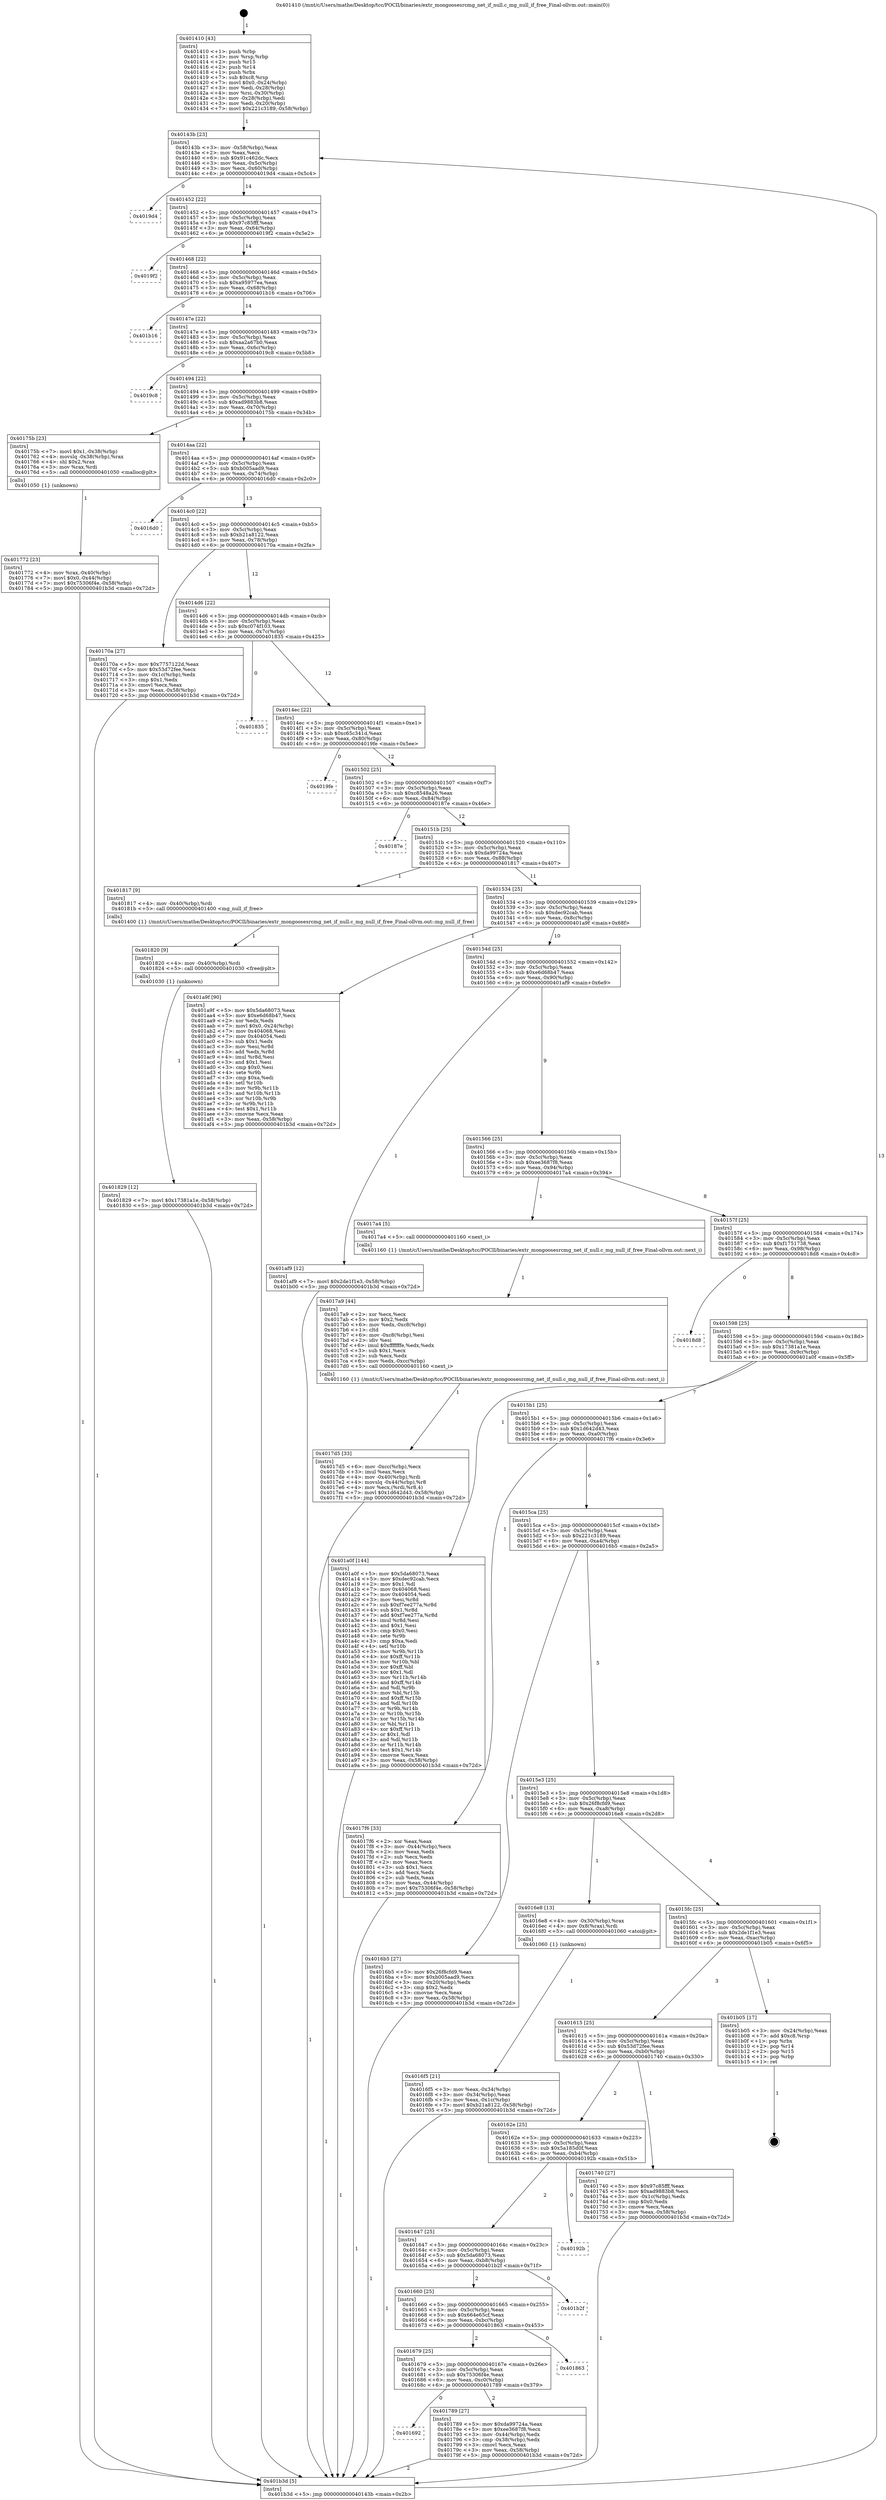 digraph "0x401410" {
  label = "0x401410 (/mnt/c/Users/mathe/Desktop/tcc/POCII/binaries/extr_mongoosesrcmg_net_if_null.c_mg_null_if_free_Final-ollvm.out::main(0))"
  labelloc = "t"
  node[shape=record]

  Entry [label="",width=0.3,height=0.3,shape=circle,fillcolor=black,style=filled]
  "0x40143b" [label="{
     0x40143b [23]\l
     | [instrs]\l
     &nbsp;&nbsp;0x40143b \<+3\>: mov -0x58(%rbp),%eax\l
     &nbsp;&nbsp;0x40143e \<+2\>: mov %eax,%ecx\l
     &nbsp;&nbsp;0x401440 \<+6\>: sub $0x91c462dc,%ecx\l
     &nbsp;&nbsp;0x401446 \<+3\>: mov %eax,-0x5c(%rbp)\l
     &nbsp;&nbsp;0x401449 \<+3\>: mov %ecx,-0x60(%rbp)\l
     &nbsp;&nbsp;0x40144c \<+6\>: je 00000000004019d4 \<main+0x5c4\>\l
  }"]
  "0x4019d4" [label="{
     0x4019d4\l
  }", style=dashed]
  "0x401452" [label="{
     0x401452 [22]\l
     | [instrs]\l
     &nbsp;&nbsp;0x401452 \<+5\>: jmp 0000000000401457 \<main+0x47\>\l
     &nbsp;&nbsp;0x401457 \<+3\>: mov -0x5c(%rbp),%eax\l
     &nbsp;&nbsp;0x40145a \<+5\>: sub $0x97c85fff,%eax\l
     &nbsp;&nbsp;0x40145f \<+3\>: mov %eax,-0x64(%rbp)\l
     &nbsp;&nbsp;0x401462 \<+6\>: je 00000000004019f2 \<main+0x5e2\>\l
  }"]
  Exit [label="",width=0.3,height=0.3,shape=circle,fillcolor=black,style=filled,peripheries=2]
  "0x4019f2" [label="{
     0x4019f2\l
  }", style=dashed]
  "0x401468" [label="{
     0x401468 [22]\l
     | [instrs]\l
     &nbsp;&nbsp;0x401468 \<+5\>: jmp 000000000040146d \<main+0x5d\>\l
     &nbsp;&nbsp;0x40146d \<+3\>: mov -0x5c(%rbp),%eax\l
     &nbsp;&nbsp;0x401470 \<+5\>: sub $0xa95977ea,%eax\l
     &nbsp;&nbsp;0x401475 \<+3\>: mov %eax,-0x68(%rbp)\l
     &nbsp;&nbsp;0x401478 \<+6\>: je 0000000000401b16 \<main+0x706\>\l
  }"]
  "0x401829" [label="{
     0x401829 [12]\l
     | [instrs]\l
     &nbsp;&nbsp;0x401829 \<+7\>: movl $0x17381a1e,-0x58(%rbp)\l
     &nbsp;&nbsp;0x401830 \<+5\>: jmp 0000000000401b3d \<main+0x72d\>\l
  }"]
  "0x401b16" [label="{
     0x401b16\l
  }", style=dashed]
  "0x40147e" [label="{
     0x40147e [22]\l
     | [instrs]\l
     &nbsp;&nbsp;0x40147e \<+5\>: jmp 0000000000401483 \<main+0x73\>\l
     &nbsp;&nbsp;0x401483 \<+3\>: mov -0x5c(%rbp),%eax\l
     &nbsp;&nbsp;0x401486 \<+5\>: sub $0xaa2a67b0,%eax\l
     &nbsp;&nbsp;0x40148b \<+3\>: mov %eax,-0x6c(%rbp)\l
     &nbsp;&nbsp;0x40148e \<+6\>: je 00000000004019c8 \<main+0x5b8\>\l
  }"]
  "0x401820" [label="{
     0x401820 [9]\l
     | [instrs]\l
     &nbsp;&nbsp;0x401820 \<+4\>: mov -0x40(%rbp),%rdi\l
     &nbsp;&nbsp;0x401824 \<+5\>: call 0000000000401030 \<free@plt\>\l
     | [calls]\l
     &nbsp;&nbsp;0x401030 \{1\} (unknown)\l
  }"]
  "0x4019c8" [label="{
     0x4019c8\l
  }", style=dashed]
  "0x401494" [label="{
     0x401494 [22]\l
     | [instrs]\l
     &nbsp;&nbsp;0x401494 \<+5\>: jmp 0000000000401499 \<main+0x89\>\l
     &nbsp;&nbsp;0x401499 \<+3\>: mov -0x5c(%rbp),%eax\l
     &nbsp;&nbsp;0x40149c \<+5\>: sub $0xad9883b8,%eax\l
     &nbsp;&nbsp;0x4014a1 \<+3\>: mov %eax,-0x70(%rbp)\l
     &nbsp;&nbsp;0x4014a4 \<+6\>: je 000000000040175b \<main+0x34b\>\l
  }"]
  "0x4017d5" [label="{
     0x4017d5 [33]\l
     | [instrs]\l
     &nbsp;&nbsp;0x4017d5 \<+6\>: mov -0xcc(%rbp),%ecx\l
     &nbsp;&nbsp;0x4017db \<+3\>: imul %eax,%ecx\l
     &nbsp;&nbsp;0x4017de \<+4\>: mov -0x40(%rbp),%rdi\l
     &nbsp;&nbsp;0x4017e2 \<+4\>: movslq -0x44(%rbp),%r8\l
     &nbsp;&nbsp;0x4017e6 \<+4\>: mov %ecx,(%rdi,%r8,4)\l
     &nbsp;&nbsp;0x4017ea \<+7\>: movl $0x1d642d43,-0x58(%rbp)\l
     &nbsp;&nbsp;0x4017f1 \<+5\>: jmp 0000000000401b3d \<main+0x72d\>\l
  }"]
  "0x40175b" [label="{
     0x40175b [23]\l
     | [instrs]\l
     &nbsp;&nbsp;0x40175b \<+7\>: movl $0x1,-0x38(%rbp)\l
     &nbsp;&nbsp;0x401762 \<+4\>: movslq -0x38(%rbp),%rax\l
     &nbsp;&nbsp;0x401766 \<+4\>: shl $0x2,%rax\l
     &nbsp;&nbsp;0x40176a \<+3\>: mov %rax,%rdi\l
     &nbsp;&nbsp;0x40176d \<+5\>: call 0000000000401050 \<malloc@plt\>\l
     | [calls]\l
     &nbsp;&nbsp;0x401050 \{1\} (unknown)\l
  }"]
  "0x4014aa" [label="{
     0x4014aa [22]\l
     | [instrs]\l
     &nbsp;&nbsp;0x4014aa \<+5\>: jmp 00000000004014af \<main+0x9f\>\l
     &nbsp;&nbsp;0x4014af \<+3\>: mov -0x5c(%rbp),%eax\l
     &nbsp;&nbsp;0x4014b2 \<+5\>: sub $0xb005aad9,%eax\l
     &nbsp;&nbsp;0x4014b7 \<+3\>: mov %eax,-0x74(%rbp)\l
     &nbsp;&nbsp;0x4014ba \<+6\>: je 00000000004016d0 \<main+0x2c0\>\l
  }"]
  "0x4017a9" [label="{
     0x4017a9 [44]\l
     | [instrs]\l
     &nbsp;&nbsp;0x4017a9 \<+2\>: xor %ecx,%ecx\l
     &nbsp;&nbsp;0x4017ab \<+5\>: mov $0x2,%edx\l
     &nbsp;&nbsp;0x4017b0 \<+6\>: mov %edx,-0xc8(%rbp)\l
     &nbsp;&nbsp;0x4017b6 \<+1\>: cltd\l
     &nbsp;&nbsp;0x4017b7 \<+6\>: mov -0xc8(%rbp),%esi\l
     &nbsp;&nbsp;0x4017bd \<+2\>: idiv %esi\l
     &nbsp;&nbsp;0x4017bf \<+6\>: imul $0xfffffffe,%edx,%edx\l
     &nbsp;&nbsp;0x4017c5 \<+3\>: sub $0x1,%ecx\l
     &nbsp;&nbsp;0x4017c8 \<+2\>: sub %ecx,%edx\l
     &nbsp;&nbsp;0x4017ca \<+6\>: mov %edx,-0xcc(%rbp)\l
     &nbsp;&nbsp;0x4017d0 \<+5\>: call 0000000000401160 \<next_i\>\l
     | [calls]\l
     &nbsp;&nbsp;0x401160 \{1\} (/mnt/c/Users/mathe/Desktop/tcc/POCII/binaries/extr_mongoosesrcmg_net_if_null.c_mg_null_if_free_Final-ollvm.out::next_i)\l
  }"]
  "0x4016d0" [label="{
     0x4016d0\l
  }", style=dashed]
  "0x4014c0" [label="{
     0x4014c0 [22]\l
     | [instrs]\l
     &nbsp;&nbsp;0x4014c0 \<+5\>: jmp 00000000004014c5 \<main+0xb5\>\l
     &nbsp;&nbsp;0x4014c5 \<+3\>: mov -0x5c(%rbp),%eax\l
     &nbsp;&nbsp;0x4014c8 \<+5\>: sub $0xb21a8122,%eax\l
     &nbsp;&nbsp;0x4014cd \<+3\>: mov %eax,-0x78(%rbp)\l
     &nbsp;&nbsp;0x4014d0 \<+6\>: je 000000000040170a \<main+0x2fa\>\l
  }"]
  "0x401692" [label="{
     0x401692\l
  }", style=dashed]
  "0x40170a" [label="{
     0x40170a [27]\l
     | [instrs]\l
     &nbsp;&nbsp;0x40170a \<+5\>: mov $0x7757122d,%eax\l
     &nbsp;&nbsp;0x40170f \<+5\>: mov $0x53d72fee,%ecx\l
     &nbsp;&nbsp;0x401714 \<+3\>: mov -0x1c(%rbp),%edx\l
     &nbsp;&nbsp;0x401717 \<+3\>: cmp $0x1,%edx\l
     &nbsp;&nbsp;0x40171a \<+3\>: cmovl %ecx,%eax\l
     &nbsp;&nbsp;0x40171d \<+3\>: mov %eax,-0x58(%rbp)\l
     &nbsp;&nbsp;0x401720 \<+5\>: jmp 0000000000401b3d \<main+0x72d\>\l
  }"]
  "0x4014d6" [label="{
     0x4014d6 [22]\l
     | [instrs]\l
     &nbsp;&nbsp;0x4014d6 \<+5\>: jmp 00000000004014db \<main+0xcb\>\l
     &nbsp;&nbsp;0x4014db \<+3\>: mov -0x5c(%rbp),%eax\l
     &nbsp;&nbsp;0x4014de \<+5\>: sub $0xc074f103,%eax\l
     &nbsp;&nbsp;0x4014e3 \<+3\>: mov %eax,-0x7c(%rbp)\l
     &nbsp;&nbsp;0x4014e6 \<+6\>: je 0000000000401835 \<main+0x425\>\l
  }"]
  "0x401789" [label="{
     0x401789 [27]\l
     | [instrs]\l
     &nbsp;&nbsp;0x401789 \<+5\>: mov $0xda99724a,%eax\l
     &nbsp;&nbsp;0x40178e \<+5\>: mov $0xee3687f8,%ecx\l
     &nbsp;&nbsp;0x401793 \<+3\>: mov -0x44(%rbp),%edx\l
     &nbsp;&nbsp;0x401796 \<+3\>: cmp -0x38(%rbp),%edx\l
     &nbsp;&nbsp;0x401799 \<+3\>: cmovl %ecx,%eax\l
     &nbsp;&nbsp;0x40179c \<+3\>: mov %eax,-0x58(%rbp)\l
     &nbsp;&nbsp;0x40179f \<+5\>: jmp 0000000000401b3d \<main+0x72d\>\l
  }"]
  "0x401835" [label="{
     0x401835\l
  }", style=dashed]
  "0x4014ec" [label="{
     0x4014ec [22]\l
     | [instrs]\l
     &nbsp;&nbsp;0x4014ec \<+5\>: jmp 00000000004014f1 \<main+0xe1\>\l
     &nbsp;&nbsp;0x4014f1 \<+3\>: mov -0x5c(%rbp),%eax\l
     &nbsp;&nbsp;0x4014f4 \<+5\>: sub $0xc65c341d,%eax\l
     &nbsp;&nbsp;0x4014f9 \<+3\>: mov %eax,-0x80(%rbp)\l
     &nbsp;&nbsp;0x4014fc \<+6\>: je 00000000004019fe \<main+0x5ee\>\l
  }"]
  "0x401679" [label="{
     0x401679 [25]\l
     | [instrs]\l
     &nbsp;&nbsp;0x401679 \<+5\>: jmp 000000000040167e \<main+0x26e\>\l
     &nbsp;&nbsp;0x40167e \<+3\>: mov -0x5c(%rbp),%eax\l
     &nbsp;&nbsp;0x401681 \<+5\>: sub $0x75306f4e,%eax\l
     &nbsp;&nbsp;0x401686 \<+6\>: mov %eax,-0xc0(%rbp)\l
     &nbsp;&nbsp;0x40168c \<+6\>: je 0000000000401789 \<main+0x379\>\l
  }"]
  "0x4019fe" [label="{
     0x4019fe\l
  }", style=dashed]
  "0x401502" [label="{
     0x401502 [25]\l
     | [instrs]\l
     &nbsp;&nbsp;0x401502 \<+5\>: jmp 0000000000401507 \<main+0xf7\>\l
     &nbsp;&nbsp;0x401507 \<+3\>: mov -0x5c(%rbp),%eax\l
     &nbsp;&nbsp;0x40150a \<+5\>: sub $0xc8548a26,%eax\l
     &nbsp;&nbsp;0x40150f \<+6\>: mov %eax,-0x84(%rbp)\l
     &nbsp;&nbsp;0x401515 \<+6\>: je 000000000040187e \<main+0x46e\>\l
  }"]
  "0x401863" [label="{
     0x401863\l
  }", style=dashed]
  "0x40187e" [label="{
     0x40187e\l
  }", style=dashed]
  "0x40151b" [label="{
     0x40151b [25]\l
     | [instrs]\l
     &nbsp;&nbsp;0x40151b \<+5\>: jmp 0000000000401520 \<main+0x110\>\l
     &nbsp;&nbsp;0x401520 \<+3\>: mov -0x5c(%rbp),%eax\l
     &nbsp;&nbsp;0x401523 \<+5\>: sub $0xda99724a,%eax\l
     &nbsp;&nbsp;0x401528 \<+6\>: mov %eax,-0x88(%rbp)\l
     &nbsp;&nbsp;0x40152e \<+6\>: je 0000000000401817 \<main+0x407\>\l
  }"]
  "0x401660" [label="{
     0x401660 [25]\l
     | [instrs]\l
     &nbsp;&nbsp;0x401660 \<+5\>: jmp 0000000000401665 \<main+0x255\>\l
     &nbsp;&nbsp;0x401665 \<+3\>: mov -0x5c(%rbp),%eax\l
     &nbsp;&nbsp;0x401668 \<+5\>: sub $0x664e65cf,%eax\l
     &nbsp;&nbsp;0x40166d \<+6\>: mov %eax,-0xbc(%rbp)\l
     &nbsp;&nbsp;0x401673 \<+6\>: je 0000000000401863 \<main+0x453\>\l
  }"]
  "0x401817" [label="{
     0x401817 [9]\l
     | [instrs]\l
     &nbsp;&nbsp;0x401817 \<+4\>: mov -0x40(%rbp),%rdi\l
     &nbsp;&nbsp;0x40181b \<+5\>: call 0000000000401400 \<mg_null_if_free\>\l
     | [calls]\l
     &nbsp;&nbsp;0x401400 \{1\} (/mnt/c/Users/mathe/Desktop/tcc/POCII/binaries/extr_mongoosesrcmg_net_if_null.c_mg_null_if_free_Final-ollvm.out::mg_null_if_free)\l
  }"]
  "0x401534" [label="{
     0x401534 [25]\l
     | [instrs]\l
     &nbsp;&nbsp;0x401534 \<+5\>: jmp 0000000000401539 \<main+0x129\>\l
     &nbsp;&nbsp;0x401539 \<+3\>: mov -0x5c(%rbp),%eax\l
     &nbsp;&nbsp;0x40153c \<+5\>: sub $0xdec92cab,%eax\l
     &nbsp;&nbsp;0x401541 \<+6\>: mov %eax,-0x8c(%rbp)\l
     &nbsp;&nbsp;0x401547 \<+6\>: je 0000000000401a9f \<main+0x68f\>\l
  }"]
  "0x401b2f" [label="{
     0x401b2f\l
  }", style=dashed]
  "0x401a9f" [label="{
     0x401a9f [90]\l
     | [instrs]\l
     &nbsp;&nbsp;0x401a9f \<+5\>: mov $0x5da68073,%eax\l
     &nbsp;&nbsp;0x401aa4 \<+5\>: mov $0xe6d68b47,%ecx\l
     &nbsp;&nbsp;0x401aa9 \<+2\>: xor %edx,%edx\l
     &nbsp;&nbsp;0x401aab \<+7\>: movl $0x0,-0x24(%rbp)\l
     &nbsp;&nbsp;0x401ab2 \<+7\>: mov 0x404068,%esi\l
     &nbsp;&nbsp;0x401ab9 \<+7\>: mov 0x404054,%edi\l
     &nbsp;&nbsp;0x401ac0 \<+3\>: sub $0x1,%edx\l
     &nbsp;&nbsp;0x401ac3 \<+3\>: mov %esi,%r8d\l
     &nbsp;&nbsp;0x401ac6 \<+3\>: add %edx,%r8d\l
     &nbsp;&nbsp;0x401ac9 \<+4\>: imul %r8d,%esi\l
     &nbsp;&nbsp;0x401acd \<+3\>: and $0x1,%esi\l
     &nbsp;&nbsp;0x401ad0 \<+3\>: cmp $0x0,%esi\l
     &nbsp;&nbsp;0x401ad3 \<+4\>: sete %r9b\l
     &nbsp;&nbsp;0x401ad7 \<+3\>: cmp $0xa,%edi\l
     &nbsp;&nbsp;0x401ada \<+4\>: setl %r10b\l
     &nbsp;&nbsp;0x401ade \<+3\>: mov %r9b,%r11b\l
     &nbsp;&nbsp;0x401ae1 \<+3\>: and %r10b,%r11b\l
     &nbsp;&nbsp;0x401ae4 \<+3\>: xor %r10b,%r9b\l
     &nbsp;&nbsp;0x401ae7 \<+3\>: or %r9b,%r11b\l
     &nbsp;&nbsp;0x401aea \<+4\>: test $0x1,%r11b\l
     &nbsp;&nbsp;0x401aee \<+3\>: cmovne %ecx,%eax\l
     &nbsp;&nbsp;0x401af1 \<+3\>: mov %eax,-0x58(%rbp)\l
     &nbsp;&nbsp;0x401af4 \<+5\>: jmp 0000000000401b3d \<main+0x72d\>\l
  }"]
  "0x40154d" [label="{
     0x40154d [25]\l
     | [instrs]\l
     &nbsp;&nbsp;0x40154d \<+5\>: jmp 0000000000401552 \<main+0x142\>\l
     &nbsp;&nbsp;0x401552 \<+3\>: mov -0x5c(%rbp),%eax\l
     &nbsp;&nbsp;0x401555 \<+5\>: sub $0xe6d68b47,%eax\l
     &nbsp;&nbsp;0x40155a \<+6\>: mov %eax,-0x90(%rbp)\l
     &nbsp;&nbsp;0x401560 \<+6\>: je 0000000000401af9 \<main+0x6e9\>\l
  }"]
  "0x401647" [label="{
     0x401647 [25]\l
     | [instrs]\l
     &nbsp;&nbsp;0x401647 \<+5\>: jmp 000000000040164c \<main+0x23c\>\l
     &nbsp;&nbsp;0x40164c \<+3\>: mov -0x5c(%rbp),%eax\l
     &nbsp;&nbsp;0x40164f \<+5\>: sub $0x5da68073,%eax\l
     &nbsp;&nbsp;0x401654 \<+6\>: mov %eax,-0xb8(%rbp)\l
     &nbsp;&nbsp;0x40165a \<+6\>: je 0000000000401b2f \<main+0x71f\>\l
  }"]
  "0x401af9" [label="{
     0x401af9 [12]\l
     | [instrs]\l
     &nbsp;&nbsp;0x401af9 \<+7\>: movl $0x2de1f1e3,-0x58(%rbp)\l
     &nbsp;&nbsp;0x401b00 \<+5\>: jmp 0000000000401b3d \<main+0x72d\>\l
  }"]
  "0x401566" [label="{
     0x401566 [25]\l
     | [instrs]\l
     &nbsp;&nbsp;0x401566 \<+5\>: jmp 000000000040156b \<main+0x15b\>\l
     &nbsp;&nbsp;0x40156b \<+3\>: mov -0x5c(%rbp),%eax\l
     &nbsp;&nbsp;0x40156e \<+5\>: sub $0xee3687f8,%eax\l
     &nbsp;&nbsp;0x401573 \<+6\>: mov %eax,-0x94(%rbp)\l
     &nbsp;&nbsp;0x401579 \<+6\>: je 00000000004017a4 \<main+0x394\>\l
  }"]
  "0x40192b" [label="{
     0x40192b\l
  }", style=dashed]
  "0x4017a4" [label="{
     0x4017a4 [5]\l
     | [instrs]\l
     &nbsp;&nbsp;0x4017a4 \<+5\>: call 0000000000401160 \<next_i\>\l
     | [calls]\l
     &nbsp;&nbsp;0x401160 \{1\} (/mnt/c/Users/mathe/Desktop/tcc/POCII/binaries/extr_mongoosesrcmg_net_if_null.c_mg_null_if_free_Final-ollvm.out::next_i)\l
  }"]
  "0x40157f" [label="{
     0x40157f [25]\l
     | [instrs]\l
     &nbsp;&nbsp;0x40157f \<+5\>: jmp 0000000000401584 \<main+0x174\>\l
     &nbsp;&nbsp;0x401584 \<+3\>: mov -0x5c(%rbp),%eax\l
     &nbsp;&nbsp;0x401587 \<+5\>: sub $0xf1751738,%eax\l
     &nbsp;&nbsp;0x40158c \<+6\>: mov %eax,-0x98(%rbp)\l
     &nbsp;&nbsp;0x401592 \<+6\>: je 00000000004018d8 \<main+0x4c8\>\l
  }"]
  "0x401772" [label="{
     0x401772 [23]\l
     | [instrs]\l
     &nbsp;&nbsp;0x401772 \<+4\>: mov %rax,-0x40(%rbp)\l
     &nbsp;&nbsp;0x401776 \<+7\>: movl $0x0,-0x44(%rbp)\l
     &nbsp;&nbsp;0x40177d \<+7\>: movl $0x75306f4e,-0x58(%rbp)\l
     &nbsp;&nbsp;0x401784 \<+5\>: jmp 0000000000401b3d \<main+0x72d\>\l
  }"]
  "0x4018d8" [label="{
     0x4018d8\l
  }", style=dashed]
  "0x401598" [label="{
     0x401598 [25]\l
     | [instrs]\l
     &nbsp;&nbsp;0x401598 \<+5\>: jmp 000000000040159d \<main+0x18d\>\l
     &nbsp;&nbsp;0x40159d \<+3\>: mov -0x5c(%rbp),%eax\l
     &nbsp;&nbsp;0x4015a0 \<+5\>: sub $0x17381a1e,%eax\l
     &nbsp;&nbsp;0x4015a5 \<+6\>: mov %eax,-0x9c(%rbp)\l
     &nbsp;&nbsp;0x4015ab \<+6\>: je 0000000000401a0f \<main+0x5ff\>\l
  }"]
  "0x40162e" [label="{
     0x40162e [25]\l
     | [instrs]\l
     &nbsp;&nbsp;0x40162e \<+5\>: jmp 0000000000401633 \<main+0x223\>\l
     &nbsp;&nbsp;0x401633 \<+3\>: mov -0x5c(%rbp),%eax\l
     &nbsp;&nbsp;0x401636 \<+5\>: sub $0x5a185d0f,%eax\l
     &nbsp;&nbsp;0x40163b \<+6\>: mov %eax,-0xb4(%rbp)\l
     &nbsp;&nbsp;0x401641 \<+6\>: je 000000000040192b \<main+0x51b\>\l
  }"]
  "0x401a0f" [label="{
     0x401a0f [144]\l
     | [instrs]\l
     &nbsp;&nbsp;0x401a0f \<+5\>: mov $0x5da68073,%eax\l
     &nbsp;&nbsp;0x401a14 \<+5\>: mov $0xdec92cab,%ecx\l
     &nbsp;&nbsp;0x401a19 \<+2\>: mov $0x1,%dl\l
     &nbsp;&nbsp;0x401a1b \<+7\>: mov 0x404068,%esi\l
     &nbsp;&nbsp;0x401a22 \<+7\>: mov 0x404054,%edi\l
     &nbsp;&nbsp;0x401a29 \<+3\>: mov %esi,%r8d\l
     &nbsp;&nbsp;0x401a2c \<+7\>: sub $0xf7ee277a,%r8d\l
     &nbsp;&nbsp;0x401a33 \<+4\>: sub $0x1,%r8d\l
     &nbsp;&nbsp;0x401a37 \<+7\>: add $0xf7ee277a,%r8d\l
     &nbsp;&nbsp;0x401a3e \<+4\>: imul %r8d,%esi\l
     &nbsp;&nbsp;0x401a42 \<+3\>: and $0x1,%esi\l
     &nbsp;&nbsp;0x401a45 \<+3\>: cmp $0x0,%esi\l
     &nbsp;&nbsp;0x401a48 \<+4\>: sete %r9b\l
     &nbsp;&nbsp;0x401a4c \<+3\>: cmp $0xa,%edi\l
     &nbsp;&nbsp;0x401a4f \<+4\>: setl %r10b\l
     &nbsp;&nbsp;0x401a53 \<+3\>: mov %r9b,%r11b\l
     &nbsp;&nbsp;0x401a56 \<+4\>: xor $0xff,%r11b\l
     &nbsp;&nbsp;0x401a5a \<+3\>: mov %r10b,%bl\l
     &nbsp;&nbsp;0x401a5d \<+3\>: xor $0xff,%bl\l
     &nbsp;&nbsp;0x401a60 \<+3\>: xor $0x1,%dl\l
     &nbsp;&nbsp;0x401a63 \<+3\>: mov %r11b,%r14b\l
     &nbsp;&nbsp;0x401a66 \<+4\>: and $0xff,%r14b\l
     &nbsp;&nbsp;0x401a6a \<+3\>: and %dl,%r9b\l
     &nbsp;&nbsp;0x401a6d \<+3\>: mov %bl,%r15b\l
     &nbsp;&nbsp;0x401a70 \<+4\>: and $0xff,%r15b\l
     &nbsp;&nbsp;0x401a74 \<+3\>: and %dl,%r10b\l
     &nbsp;&nbsp;0x401a77 \<+3\>: or %r9b,%r14b\l
     &nbsp;&nbsp;0x401a7a \<+3\>: or %r10b,%r15b\l
     &nbsp;&nbsp;0x401a7d \<+3\>: xor %r15b,%r14b\l
     &nbsp;&nbsp;0x401a80 \<+3\>: or %bl,%r11b\l
     &nbsp;&nbsp;0x401a83 \<+4\>: xor $0xff,%r11b\l
     &nbsp;&nbsp;0x401a87 \<+3\>: or $0x1,%dl\l
     &nbsp;&nbsp;0x401a8a \<+3\>: and %dl,%r11b\l
     &nbsp;&nbsp;0x401a8d \<+3\>: or %r11b,%r14b\l
     &nbsp;&nbsp;0x401a90 \<+4\>: test $0x1,%r14b\l
     &nbsp;&nbsp;0x401a94 \<+3\>: cmovne %ecx,%eax\l
     &nbsp;&nbsp;0x401a97 \<+3\>: mov %eax,-0x58(%rbp)\l
     &nbsp;&nbsp;0x401a9a \<+5\>: jmp 0000000000401b3d \<main+0x72d\>\l
  }"]
  "0x4015b1" [label="{
     0x4015b1 [25]\l
     | [instrs]\l
     &nbsp;&nbsp;0x4015b1 \<+5\>: jmp 00000000004015b6 \<main+0x1a6\>\l
     &nbsp;&nbsp;0x4015b6 \<+3\>: mov -0x5c(%rbp),%eax\l
     &nbsp;&nbsp;0x4015b9 \<+5\>: sub $0x1d642d43,%eax\l
     &nbsp;&nbsp;0x4015be \<+6\>: mov %eax,-0xa0(%rbp)\l
     &nbsp;&nbsp;0x4015c4 \<+6\>: je 00000000004017f6 \<main+0x3e6\>\l
  }"]
  "0x401740" [label="{
     0x401740 [27]\l
     | [instrs]\l
     &nbsp;&nbsp;0x401740 \<+5\>: mov $0x97c85fff,%eax\l
     &nbsp;&nbsp;0x401745 \<+5\>: mov $0xad9883b8,%ecx\l
     &nbsp;&nbsp;0x40174a \<+3\>: mov -0x1c(%rbp),%edx\l
     &nbsp;&nbsp;0x40174d \<+3\>: cmp $0x0,%edx\l
     &nbsp;&nbsp;0x401750 \<+3\>: cmove %ecx,%eax\l
     &nbsp;&nbsp;0x401753 \<+3\>: mov %eax,-0x58(%rbp)\l
     &nbsp;&nbsp;0x401756 \<+5\>: jmp 0000000000401b3d \<main+0x72d\>\l
  }"]
  "0x4017f6" [label="{
     0x4017f6 [33]\l
     | [instrs]\l
     &nbsp;&nbsp;0x4017f6 \<+2\>: xor %eax,%eax\l
     &nbsp;&nbsp;0x4017f8 \<+3\>: mov -0x44(%rbp),%ecx\l
     &nbsp;&nbsp;0x4017fb \<+2\>: mov %eax,%edx\l
     &nbsp;&nbsp;0x4017fd \<+2\>: sub %ecx,%edx\l
     &nbsp;&nbsp;0x4017ff \<+2\>: mov %eax,%ecx\l
     &nbsp;&nbsp;0x401801 \<+3\>: sub $0x1,%ecx\l
     &nbsp;&nbsp;0x401804 \<+2\>: add %ecx,%edx\l
     &nbsp;&nbsp;0x401806 \<+2\>: sub %edx,%eax\l
     &nbsp;&nbsp;0x401808 \<+3\>: mov %eax,-0x44(%rbp)\l
     &nbsp;&nbsp;0x40180b \<+7\>: movl $0x75306f4e,-0x58(%rbp)\l
     &nbsp;&nbsp;0x401812 \<+5\>: jmp 0000000000401b3d \<main+0x72d\>\l
  }"]
  "0x4015ca" [label="{
     0x4015ca [25]\l
     | [instrs]\l
     &nbsp;&nbsp;0x4015ca \<+5\>: jmp 00000000004015cf \<main+0x1bf\>\l
     &nbsp;&nbsp;0x4015cf \<+3\>: mov -0x5c(%rbp),%eax\l
     &nbsp;&nbsp;0x4015d2 \<+5\>: sub $0x221c3189,%eax\l
     &nbsp;&nbsp;0x4015d7 \<+6\>: mov %eax,-0xa4(%rbp)\l
     &nbsp;&nbsp;0x4015dd \<+6\>: je 00000000004016b5 \<main+0x2a5\>\l
  }"]
  "0x401615" [label="{
     0x401615 [25]\l
     | [instrs]\l
     &nbsp;&nbsp;0x401615 \<+5\>: jmp 000000000040161a \<main+0x20a\>\l
     &nbsp;&nbsp;0x40161a \<+3\>: mov -0x5c(%rbp),%eax\l
     &nbsp;&nbsp;0x40161d \<+5\>: sub $0x53d72fee,%eax\l
     &nbsp;&nbsp;0x401622 \<+6\>: mov %eax,-0xb0(%rbp)\l
     &nbsp;&nbsp;0x401628 \<+6\>: je 0000000000401740 \<main+0x330\>\l
  }"]
  "0x4016b5" [label="{
     0x4016b5 [27]\l
     | [instrs]\l
     &nbsp;&nbsp;0x4016b5 \<+5\>: mov $0x26f8cfd9,%eax\l
     &nbsp;&nbsp;0x4016ba \<+5\>: mov $0xb005aad9,%ecx\l
     &nbsp;&nbsp;0x4016bf \<+3\>: mov -0x20(%rbp),%edx\l
     &nbsp;&nbsp;0x4016c2 \<+3\>: cmp $0x2,%edx\l
     &nbsp;&nbsp;0x4016c5 \<+3\>: cmovne %ecx,%eax\l
     &nbsp;&nbsp;0x4016c8 \<+3\>: mov %eax,-0x58(%rbp)\l
     &nbsp;&nbsp;0x4016cb \<+5\>: jmp 0000000000401b3d \<main+0x72d\>\l
  }"]
  "0x4015e3" [label="{
     0x4015e3 [25]\l
     | [instrs]\l
     &nbsp;&nbsp;0x4015e3 \<+5\>: jmp 00000000004015e8 \<main+0x1d8\>\l
     &nbsp;&nbsp;0x4015e8 \<+3\>: mov -0x5c(%rbp),%eax\l
     &nbsp;&nbsp;0x4015eb \<+5\>: sub $0x26f8cfd9,%eax\l
     &nbsp;&nbsp;0x4015f0 \<+6\>: mov %eax,-0xa8(%rbp)\l
     &nbsp;&nbsp;0x4015f6 \<+6\>: je 00000000004016e8 \<main+0x2d8\>\l
  }"]
  "0x401b3d" [label="{
     0x401b3d [5]\l
     | [instrs]\l
     &nbsp;&nbsp;0x401b3d \<+5\>: jmp 000000000040143b \<main+0x2b\>\l
  }"]
  "0x401410" [label="{
     0x401410 [43]\l
     | [instrs]\l
     &nbsp;&nbsp;0x401410 \<+1\>: push %rbp\l
     &nbsp;&nbsp;0x401411 \<+3\>: mov %rsp,%rbp\l
     &nbsp;&nbsp;0x401414 \<+2\>: push %r15\l
     &nbsp;&nbsp;0x401416 \<+2\>: push %r14\l
     &nbsp;&nbsp;0x401418 \<+1\>: push %rbx\l
     &nbsp;&nbsp;0x401419 \<+7\>: sub $0xc8,%rsp\l
     &nbsp;&nbsp;0x401420 \<+7\>: movl $0x0,-0x24(%rbp)\l
     &nbsp;&nbsp;0x401427 \<+3\>: mov %edi,-0x28(%rbp)\l
     &nbsp;&nbsp;0x40142a \<+4\>: mov %rsi,-0x30(%rbp)\l
     &nbsp;&nbsp;0x40142e \<+3\>: mov -0x28(%rbp),%edi\l
     &nbsp;&nbsp;0x401431 \<+3\>: mov %edi,-0x20(%rbp)\l
     &nbsp;&nbsp;0x401434 \<+7\>: movl $0x221c3189,-0x58(%rbp)\l
  }"]
  "0x401b05" [label="{
     0x401b05 [17]\l
     | [instrs]\l
     &nbsp;&nbsp;0x401b05 \<+3\>: mov -0x24(%rbp),%eax\l
     &nbsp;&nbsp;0x401b08 \<+7\>: add $0xc8,%rsp\l
     &nbsp;&nbsp;0x401b0f \<+1\>: pop %rbx\l
     &nbsp;&nbsp;0x401b10 \<+2\>: pop %r14\l
     &nbsp;&nbsp;0x401b12 \<+2\>: pop %r15\l
     &nbsp;&nbsp;0x401b14 \<+1\>: pop %rbp\l
     &nbsp;&nbsp;0x401b15 \<+1\>: ret\l
  }"]
  "0x4016e8" [label="{
     0x4016e8 [13]\l
     | [instrs]\l
     &nbsp;&nbsp;0x4016e8 \<+4\>: mov -0x30(%rbp),%rax\l
     &nbsp;&nbsp;0x4016ec \<+4\>: mov 0x8(%rax),%rdi\l
     &nbsp;&nbsp;0x4016f0 \<+5\>: call 0000000000401060 \<atoi@plt\>\l
     | [calls]\l
     &nbsp;&nbsp;0x401060 \{1\} (unknown)\l
  }"]
  "0x4015fc" [label="{
     0x4015fc [25]\l
     | [instrs]\l
     &nbsp;&nbsp;0x4015fc \<+5\>: jmp 0000000000401601 \<main+0x1f1\>\l
     &nbsp;&nbsp;0x401601 \<+3\>: mov -0x5c(%rbp),%eax\l
     &nbsp;&nbsp;0x401604 \<+5\>: sub $0x2de1f1e3,%eax\l
     &nbsp;&nbsp;0x401609 \<+6\>: mov %eax,-0xac(%rbp)\l
     &nbsp;&nbsp;0x40160f \<+6\>: je 0000000000401b05 \<main+0x6f5\>\l
  }"]
  "0x4016f5" [label="{
     0x4016f5 [21]\l
     | [instrs]\l
     &nbsp;&nbsp;0x4016f5 \<+3\>: mov %eax,-0x34(%rbp)\l
     &nbsp;&nbsp;0x4016f8 \<+3\>: mov -0x34(%rbp),%eax\l
     &nbsp;&nbsp;0x4016fb \<+3\>: mov %eax,-0x1c(%rbp)\l
     &nbsp;&nbsp;0x4016fe \<+7\>: movl $0xb21a8122,-0x58(%rbp)\l
     &nbsp;&nbsp;0x401705 \<+5\>: jmp 0000000000401b3d \<main+0x72d\>\l
  }"]
  Entry -> "0x401410" [label=" 1"]
  "0x40143b" -> "0x4019d4" [label=" 0"]
  "0x40143b" -> "0x401452" [label=" 14"]
  "0x401b05" -> Exit [label=" 1"]
  "0x401452" -> "0x4019f2" [label=" 0"]
  "0x401452" -> "0x401468" [label=" 14"]
  "0x401af9" -> "0x401b3d" [label=" 1"]
  "0x401468" -> "0x401b16" [label=" 0"]
  "0x401468" -> "0x40147e" [label=" 14"]
  "0x401a9f" -> "0x401b3d" [label=" 1"]
  "0x40147e" -> "0x4019c8" [label=" 0"]
  "0x40147e" -> "0x401494" [label=" 14"]
  "0x401a0f" -> "0x401b3d" [label=" 1"]
  "0x401494" -> "0x40175b" [label=" 1"]
  "0x401494" -> "0x4014aa" [label=" 13"]
  "0x401829" -> "0x401b3d" [label=" 1"]
  "0x4014aa" -> "0x4016d0" [label=" 0"]
  "0x4014aa" -> "0x4014c0" [label=" 13"]
  "0x401820" -> "0x401829" [label=" 1"]
  "0x4014c0" -> "0x40170a" [label=" 1"]
  "0x4014c0" -> "0x4014d6" [label=" 12"]
  "0x401817" -> "0x401820" [label=" 1"]
  "0x4014d6" -> "0x401835" [label=" 0"]
  "0x4014d6" -> "0x4014ec" [label=" 12"]
  "0x4017f6" -> "0x401b3d" [label=" 1"]
  "0x4014ec" -> "0x4019fe" [label=" 0"]
  "0x4014ec" -> "0x401502" [label=" 12"]
  "0x4017a9" -> "0x4017d5" [label=" 1"]
  "0x401502" -> "0x40187e" [label=" 0"]
  "0x401502" -> "0x40151b" [label=" 12"]
  "0x4017a4" -> "0x4017a9" [label=" 1"]
  "0x40151b" -> "0x401817" [label=" 1"]
  "0x40151b" -> "0x401534" [label=" 11"]
  "0x401679" -> "0x401692" [label=" 0"]
  "0x401534" -> "0x401a9f" [label=" 1"]
  "0x401534" -> "0x40154d" [label=" 10"]
  "0x401679" -> "0x401789" [label=" 2"]
  "0x40154d" -> "0x401af9" [label=" 1"]
  "0x40154d" -> "0x401566" [label=" 9"]
  "0x401660" -> "0x401679" [label=" 2"]
  "0x401566" -> "0x4017a4" [label=" 1"]
  "0x401566" -> "0x40157f" [label=" 8"]
  "0x401660" -> "0x401863" [label=" 0"]
  "0x40157f" -> "0x4018d8" [label=" 0"]
  "0x40157f" -> "0x401598" [label=" 8"]
  "0x401647" -> "0x401660" [label=" 2"]
  "0x401598" -> "0x401a0f" [label=" 1"]
  "0x401598" -> "0x4015b1" [label=" 7"]
  "0x401647" -> "0x401b2f" [label=" 0"]
  "0x4015b1" -> "0x4017f6" [label=" 1"]
  "0x4015b1" -> "0x4015ca" [label=" 6"]
  "0x4017d5" -> "0x401b3d" [label=" 1"]
  "0x4015ca" -> "0x4016b5" [label=" 1"]
  "0x4015ca" -> "0x4015e3" [label=" 5"]
  "0x4016b5" -> "0x401b3d" [label=" 1"]
  "0x401410" -> "0x40143b" [label=" 1"]
  "0x401b3d" -> "0x40143b" [label=" 13"]
  "0x40162e" -> "0x40192b" [label=" 0"]
  "0x4015e3" -> "0x4016e8" [label=" 1"]
  "0x4015e3" -> "0x4015fc" [label=" 4"]
  "0x4016e8" -> "0x4016f5" [label=" 1"]
  "0x4016f5" -> "0x401b3d" [label=" 1"]
  "0x40170a" -> "0x401b3d" [label=" 1"]
  "0x401789" -> "0x401b3d" [label=" 2"]
  "0x4015fc" -> "0x401b05" [label=" 1"]
  "0x4015fc" -> "0x401615" [label=" 3"]
  "0x40162e" -> "0x401647" [label=" 2"]
  "0x401615" -> "0x401740" [label=" 1"]
  "0x401615" -> "0x40162e" [label=" 2"]
  "0x401740" -> "0x401b3d" [label=" 1"]
  "0x40175b" -> "0x401772" [label=" 1"]
  "0x401772" -> "0x401b3d" [label=" 1"]
}
